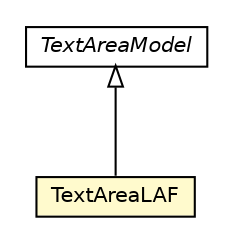 #!/usr/local/bin/dot
#
# Class diagram 
# Generated by UMLGraph version R5_6-24-gf6e263 (http://www.umlgraph.org/)
#

digraph G {
	edge [fontname="Helvetica",fontsize=10,labelfontname="Helvetica",labelfontsize=10];
	node [fontname="Helvetica",fontsize=10,shape=plaintext];
	nodesep=0.25;
	ranksep=0.5;
	// org.universAAL.ui.handler.gui.swing.model.FormControl.TextAreaModel
	c8009006 [label=<<table title="org.universAAL.ui.handler.gui.swing.model.FormControl.TextAreaModel" border="0" cellborder="1" cellspacing="0" cellpadding="2" port="p" href="../model/FormControl/TextAreaModel.html">
		<tr><td><table border="0" cellspacing="0" cellpadding="1">
<tr><td align="center" balign="center"><font face="Helvetica-Oblique"> TextAreaModel </font></td></tr>
		</table></td></tr>
		</table>>, URL="../model/FormControl/TextAreaModel.html", fontname="Helvetica", fontcolor="black", fontsize=10.0];
	// org.universAAL.ui.handler.gui.swing.defaultLookAndFeel.TextAreaLAF
	c8009058 [label=<<table title="org.universAAL.ui.handler.gui.swing.defaultLookAndFeel.TextAreaLAF" border="0" cellborder="1" cellspacing="0" cellpadding="2" port="p" bgcolor="lemonChiffon" href="./TextAreaLAF.html">
		<tr><td><table border="0" cellspacing="0" cellpadding="1">
<tr><td align="center" balign="center"> TextAreaLAF </td></tr>
		</table></td></tr>
		</table>>, URL="./TextAreaLAF.html", fontname="Helvetica", fontcolor="black", fontsize=10.0];
	//org.universAAL.ui.handler.gui.swing.defaultLookAndFeel.TextAreaLAF extends org.universAAL.ui.handler.gui.swing.model.FormControl.TextAreaModel
	c8009006:p -> c8009058:p [dir=back,arrowtail=empty];
}

